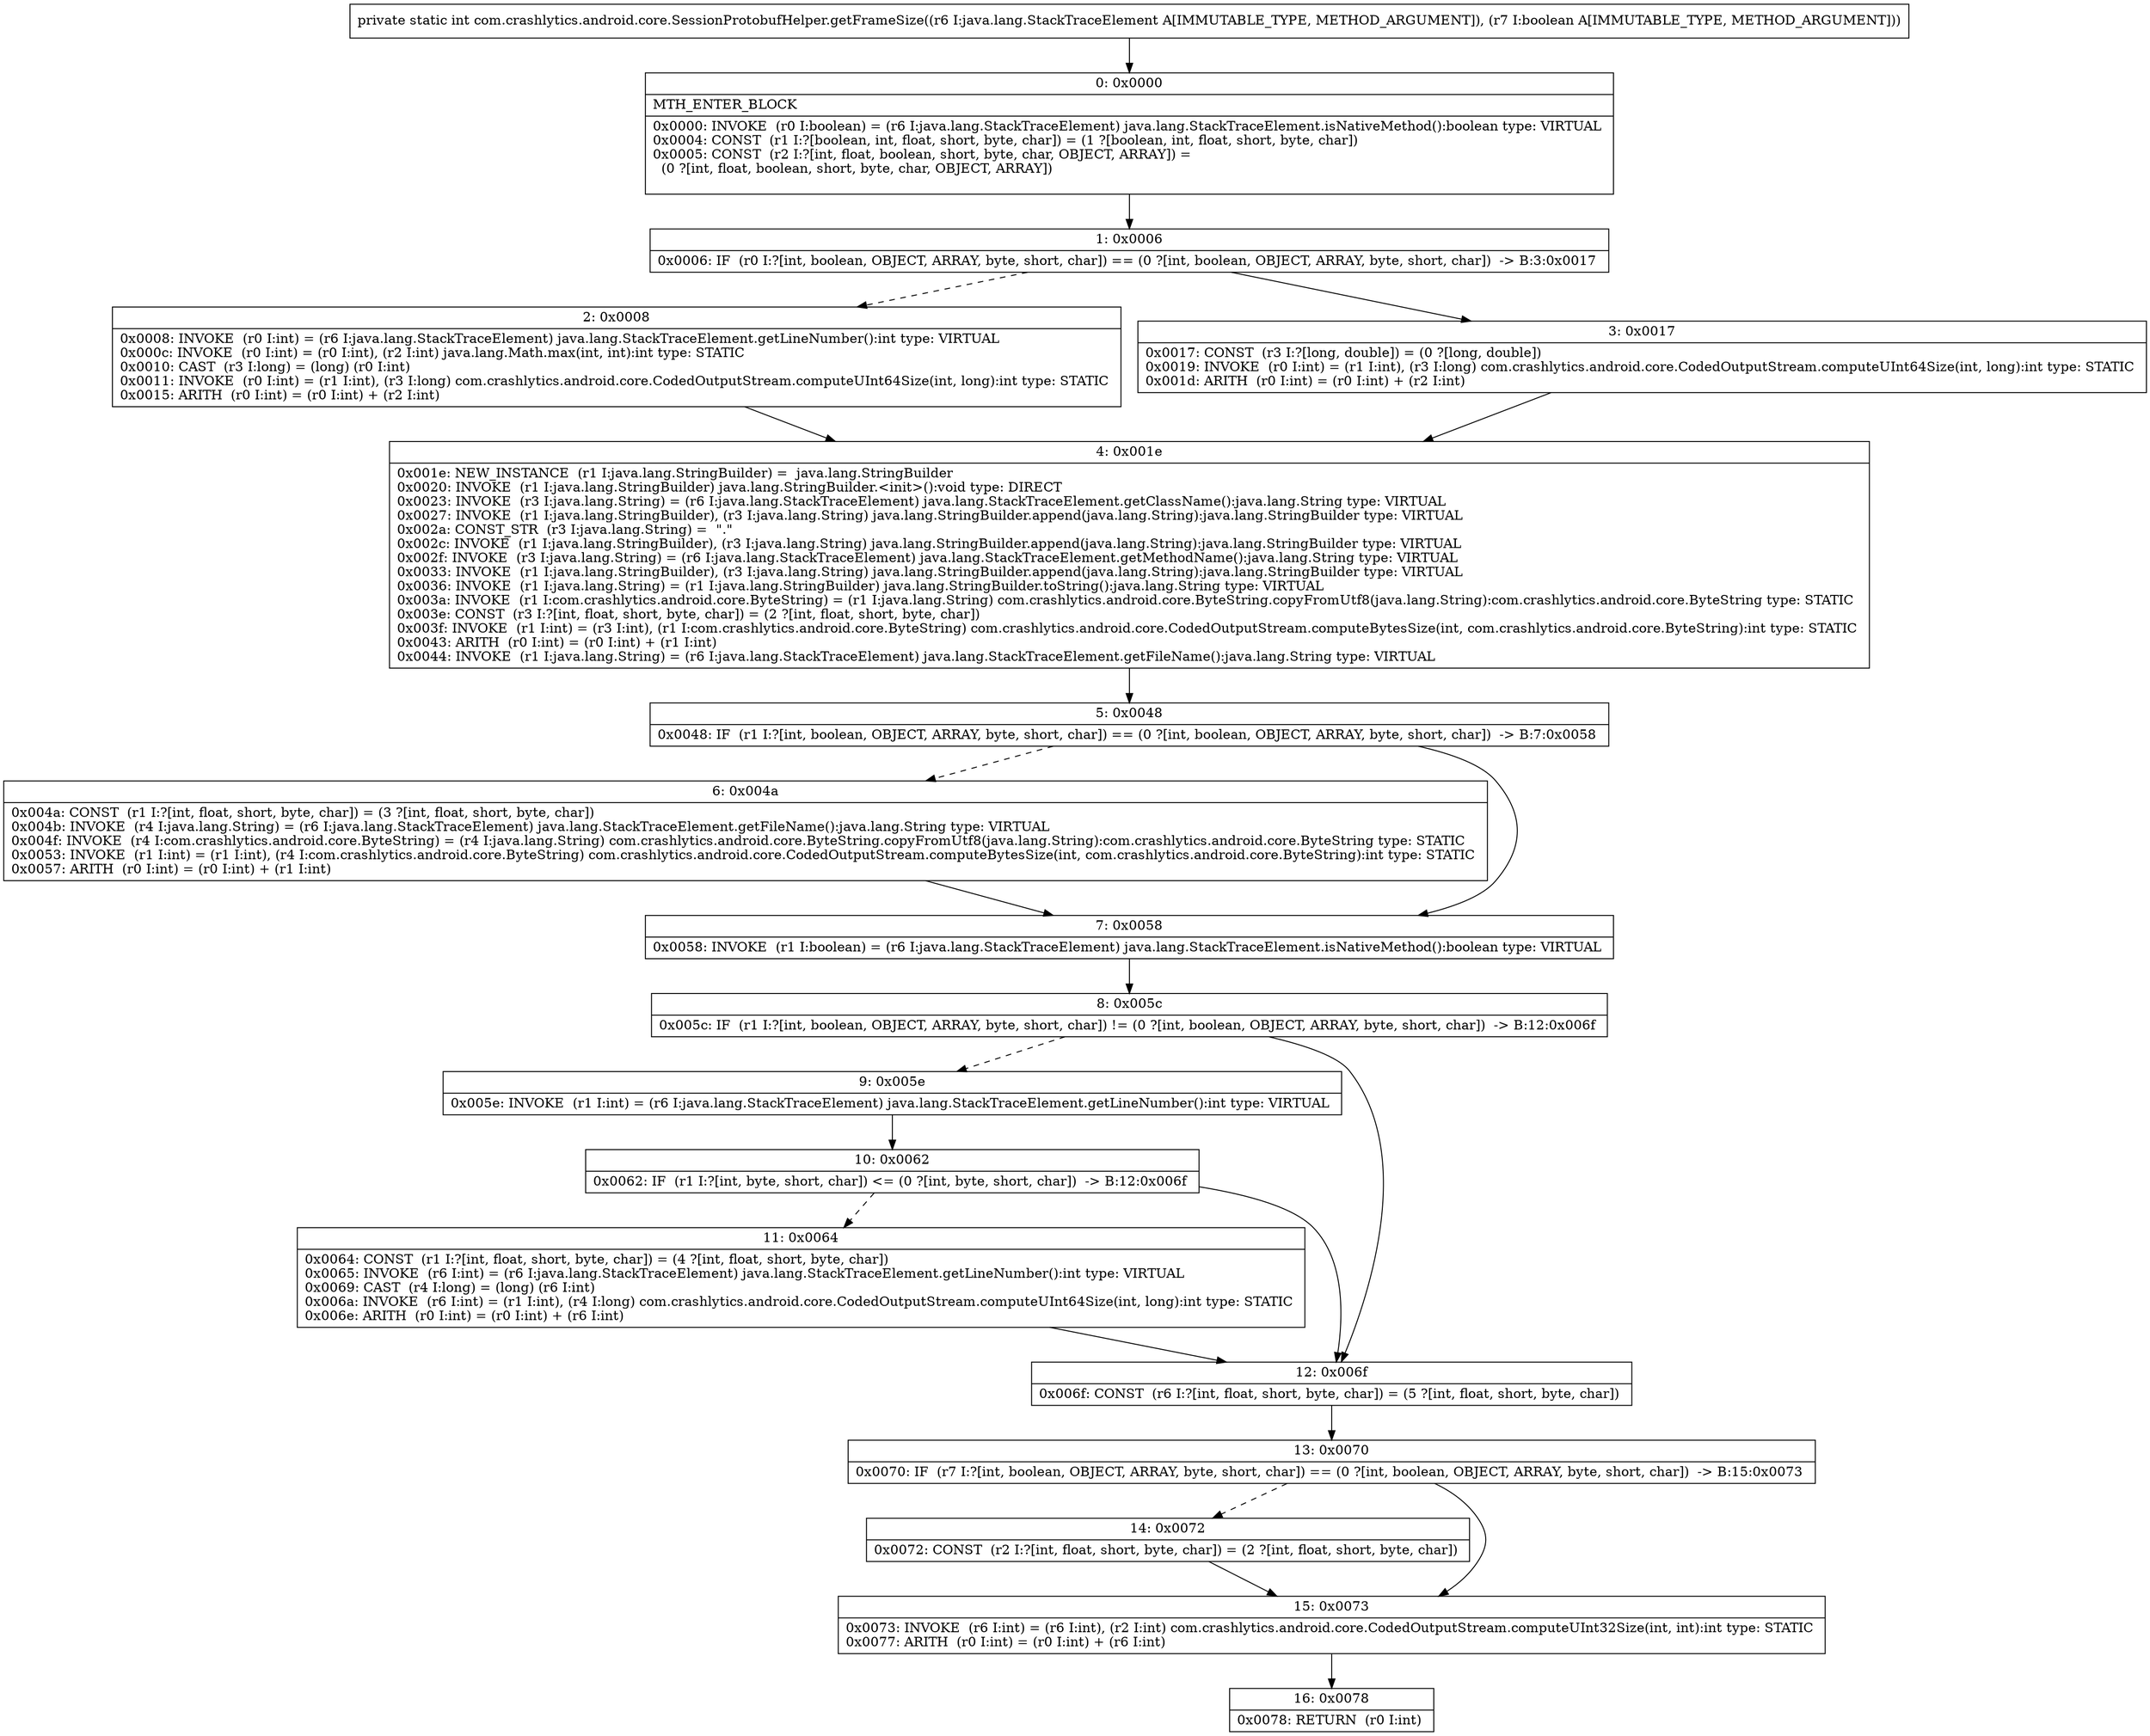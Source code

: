 digraph "CFG forcom.crashlytics.android.core.SessionProtobufHelper.getFrameSize(Ljava\/lang\/StackTraceElement;Z)I" {
Node_0 [shape=record,label="{0\:\ 0x0000|MTH_ENTER_BLOCK\l|0x0000: INVOKE  (r0 I:boolean) = (r6 I:java.lang.StackTraceElement) java.lang.StackTraceElement.isNativeMethod():boolean type: VIRTUAL \l0x0004: CONST  (r1 I:?[boolean, int, float, short, byte, char]) = (1 ?[boolean, int, float, short, byte, char]) \l0x0005: CONST  (r2 I:?[int, float, boolean, short, byte, char, OBJECT, ARRAY]) = \l  (0 ?[int, float, boolean, short, byte, char, OBJECT, ARRAY])\l \l}"];
Node_1 [shape=record,label="{1\:\ 0x0006|0x0006: IF  (r0 I:?[int, boolean, OBJECT, ARRAY, byte, short, char]) == (0 ?[int, boolean, OBJECT, ARRAY, byte, short, char])  \-\> B:3:0x0017 \l}"];
Node_2 [shape=record,label="{2\:\ 0x0008|0x0008: INVOKE  (r0 I:int) = (r6 I:java.lang.StackTraceElement) java.lang.StackTraceElement.getLineNumber():int type: VIRTUAL \l0x000c: INVOKE  (r0 I:int) = (r0 I:int), (r2 I:int) java.lang.Math.max(int, int):int type: STATIC \l0x0010: CAST  (r3 I:long) = (long) (r0 I:int) \l0x0011: INVOKE  (r0 I:int) = (r1 I:int), (r3 I:long) com.crashlytics.android.core.CodedOutputStream.computeUInt64Size(int, long):int type: STATIC \l0x0015: ARITH  (r0 I:int) = (r0 I:int) + (r2 I:int) \l}"];
Node_3 [shape=record,label="{3\:\ 0x0017|0x0017: CONST  (r3 I:?[long, double]) = (0 ?[long, double]) \l0x0019: INVOKE  (r0 I:int) = (r1 I:int), (r3 I:long) com.crashlytics.android.core.CodedOutputStream.computeUInt64Size(int, long):int type: STATIC \l0x001d: ARITH  (r0 I:int) = (r0 I:int) + (r2 I:int) \l}"];
Node_4 [shape=record,label="{4\:\ 0x001e|0x001e: NEW_INSTANCE  (r1 I:java.lang.StringBuilder) =  java.lang.StringBuilder \l0x0020: INVOKE  (r1 I:java.lang.StringBuilder) java.lang.StringBuilder.\<init\>():void type: DIRECT \l0x0023: INVOKE  (r3 I:java.lang.String) = (r6 I:java.lang.StackTraceElement) java.lang.StackTraceElement.getClassName():java.lang.String type: VIRTUAL \l0x0027: INVOKE  (r1 I:java.lang.StringBuilder), (r3 I:java.lang.String) java.lang.StringBuilder.append(java.lang.String):java.lang.StringBuilder type: VIRTUAL \l0x002a: CONST_STR  (r3 I:java.lang.String) =  \".\" \l0x002c: INVOKE  (r1 I:java.lang.StringBuilder), (r3 I:java.lang.String) java.lang.StringBuilder.append(java.lang.String):java.lang.StringBuilder type: VIRTUAL \l0x002f: INVOKE  (r3 I:java.lang.String) = (r6 I:java.lang.StackTraceElement) java.lang.StackTraceElement.getMethodName():java.lang.String type: VIRTUAL \l0x0033: INVOKE  (r1 I:java.lang.StringBuilder), (r3 I:java.lang.String) java.lang.StringBuilder.append(java.lang.String):java.lang.StringBuilder type: VIRTUAL \l0x0036: INVOKE  (r1 I:java.lang.String) = (r1 I:java.lang.StringBuilder) java.lang.StringBuilder.toString():java.lang.String type: VIRTUAL \l0x003a: INVOKE  (r1 I:com.crashlytics.android.core.ByteString) = (r1 I:java.lang.String) com.crashlytics.android.core.ByteString.copyFromUtf8(java.lang.String):com.crashlytics.android.core.ByteString type: STATIC \l0x003e: CONST  (r3 I:?[int, float, short, byte, char]) = (2 ?[int, float, short, byte, char]) \l0x003f: INVOKE  (r1 I:int) = (r3 I:int), (r1 I:com.crashlytics.android.core.ByteString) com.crashlytics.android.core.CodedOutputStream.computeBytesSize(int, com.crashlytics.android.core.ByteString):int type: STATIC \l0x0043: ARITH  (r0 I:int) = (r0 I:int) + (r1 I:int) \l0x0044: INVOKE  (r1 I:java.lang.String) = (r6 I:java.lang.StackTraceElement) java.lang.StackTraceElement.getFileName():java.lang.String type: VIRTUAL \l}"];
Node_5 [shape=record,label="{5\:\ 0x0048|0x0048: IF  (r1 I:?[int, boolean, OBJECT, ARRAY, byte, short, char]) == (0 ?[int, boolean, OBJECT, ARRAY, byte, short, char])  \-\> B:7:0x0058 \l}"];
Node_6 [shape=record,label="{6\:\ 0x004a|0x004a: CONST  (r1 I:?[int, float, short, byte, char]) = (3 ?[int, float, short, byte, char]) \l0x004b: INVOKE  (r4 I:java.lang.String) = (r6 I:java.lang.StackTraceElement) java.lang.StackTraceElement.getFileName():java.lang.String type: VIRTUAL \l0x004f: INVOKE  (r4 I:com.crashlytics.android.core.ByteString) = (r4 I:java.lang.String) com.crashlytics.android.core.ByteString.copyFromUtf8(java.lang.String):com.crashlytics.android.core.ByteString type: STATIC \l0x0053: INVOKE  (r1 I:int) = (r1 I:int), (r4 I:com.crashlytics.android.core.ByteString) com.crashlytics.android.core.CodedOutputStream.computeBytesSize(int, com.crashlytics.android.core.ByteString):int type: STATIC \l0x0057: ARITH  (r0 I:int) = (r0 I:int) + (r1 I:int) \l}"];
Node_7 [shape=record,label="{7\:\ 0x0058|0x0058: INVOKE  (r1 I:boolean) = (r6 I:java.lang.StackTraceElement) java.lang.StackTraceElement.isNativeMethod():boolean type: VIRTUAL \l}"];
Node_8 [shape=record,label="{8\:\ 0x005c|0x005c: IF  (r1 I:?[int, boolean, OBJECT, ARRAY, byte, short, char]) != (0 ?[int, boolean, OBJECT, ARRAY, byte, short, char])  \-\> B:12:0x006f \l}"];
Node_9 [shape=record,label="{9\:\ 0x005e|0x005e: INVOKE  (r1 I:int) = (r6 I:java.lang.StackTraceElement) java.lang.StackTraceElement.getLineNumber():int type: VIRTUAL \l}"];
Node_10 [shape=record,label="{10\:\ 0x0062|0x0062: IF  (r1 I:?[int, byte, short, char]) \<= (0 ?[int, byte, short, char])  \-\> B:12:0x006f \l}"];
Node_11 [shape=record,label="{11\:\ 0x0064|0x0064: CONST  (r1 I:?[int, float, short, byte, char]) = (4 ?[int, float, short, byte, char]) \l0x0065: INVOKE  (r6 I:int) = (r6 I:java.lang.StackTraceElement) java.lang.StackTraceElement.getLineNumber():int type: VIRTUAL \l0x0069: CAST  (r4 I:long) = (long) (r6 I:int) \l0x006a: INVOKE  (r6 I:int) = (r1 I:int), (r4 I:long) com.crashlytics.android.core.CodedOutputStream.computeUInt64Size(int, long):int type: STATIC \l0x006e: ARITH  (r0 I:int) = (r0 I:int) + (r6 I:int) \l}"];
Node_12 [shape=record,label="{12\:\ 0x006f|0x006f: CONST  (r6 I:?[int, float, short, byte, char]) = (5 ?[int, float, short, byte, char]) \l}"];
Node_13 [shape=record,label="{13\:\ 0x0070|0x0070: IF  (r7 I:?[int, boolean, OBJECT, ARRAY, byte, short, char]) == (0 ?[int, boolean, OBJECT, ARRAY, byte, short, char])  \-\> B:15:0x0073 \l}"];
Node_14 [shape=record,label="{14\:\ 0x0072|0x0072: CONST  (r2 I:?[int, float, short, byte, char]) = (2 ?[int, float, short, byte, char]) \l}"];
Node_15 [shape=record,label="{15\:\ 0x0073|0x0073: INVOKE  (r6 I:int) = (r6 I:int), (r2 I:int) com.crashlytics.android.core.CodedOutputStream.computeUInt32Size(int, int):int type: STATIC \l0x0077: ARITH  (r0 I:int) = (r0 I:int) + (r6 I:int) \l}"];
Node_16 [shape=record,label="{16\:\ 0x0078|0x0078: RETURN  (r0 I:int) \l}"];
MethodNode[shape=record,label="{private static int com.crashlytics.android.core.SessionProtobufHelper.getFrameSize((r6 I:java.lang.StackTraceElement A[IMMUTABLE_TYPE, METHOD_ARGUMENT]), (r7 I:boolean A[IMMUTABLE_TYPE, METHOD_ARGUMENT])) }"];
MethodNode -> Node_0;
Node_0 -> Node_1;
Node_1 -> Node_2[style=dashed];
Node_1 -> Node_3;
Node_2 -> Node_4;
Node_3 -> Node_4;
Node_4 -> Node_5;
Node_5 -> Node_6[style=dashed];
Node_5 -> Node_7;
Node_6 -> Node_7;
Node_7 -> Node_8;
Node_8 -> Node_9[style=dashed];
Node_8 -> Node_12;
Node_9 -> Node_10;
Node_10 -> Node_11[style=dashed];
Node_10 -> Node_12;
Node_11 -> Node_12;
Node_12 -> Node_13;
Node_13 -> Node_14[style=dashed];
Node_13 -> Node_15;
Node_14 -> Node_15;
Node_15 -> Node_16;
}

